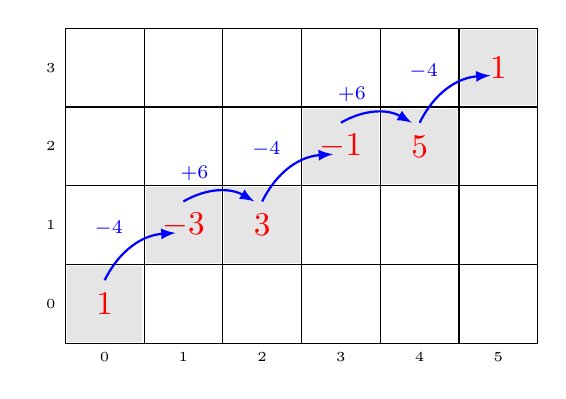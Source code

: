 \tikzstyle{arrow} = [->,>=latex,thick,blue]
\begin{tikzpicture}[scale=1]

\def\xmax{5}
\def\ymax{3}
\pgfmathsetmacro\xmaxplus{int(\xmax +1)}
\pgfmathsetmacro\ymaxplus{int(\ymax +1)}

\newcommand{\pixel}[2]{\fill[black!10] (#1-0.48,#2-0.48) rectangle ++(0.96,0.96);}

\newcommand{\cross}[3]{
\draw[black,very thick] (#1-0.2,#2)--++(0.4,0);
\draw[black,very thick] (#1,#2-0.2)--++(0,0.4);
\node[black, below right] at (#1,#2) {#3};
}

\draw[thin,xshift=-0.5cm,yshift=-0.5cm] (0,0) grid (\xmaxplus,\ymaxplus);

%\draw[arrow,thick] (0,0)--(\xmax+1,0) node[right]{$i$};
%\draw[arrow,thick] (0,0)--(0,\ymax+1) node[above]{$j$};

\foreach \x in {0,...,\xmax}{
    \node[below] at (\x,-0.5) {\tiny $\x$};
}
\foreach \y in {0,...,\ymax}{
    \node[left] at (-0.5,\y) {\tiny $\y$};
}

% Pixel of the segments from (0,0) to (a,b)
\pgfmathsetmacro\a{\xmax}
\pgfmathsetmacro\b{\ymax}

% \foreach \i in {0,...,\a}{
%   \pgfmathtruncatemacro\j{round(\i*\b/\a-0.01)};
%   \pixel{\i}{\j}; 
% } 

% Rk : the "-0.01" is because round(0.5)=1 and we want round(0.5)=0

%\cross{0}{0}{$\mathbf{A}$};
%\cross{\a}{\b}{$\mathbf{B}$};

\pixel{0}{0};
\pixel{1}{1};
\pixel{2}{1};
\pixel{3}{2};
\pixel{4}{2};
\pixel{5}{3};

\node[red,scale=1.2] at (0,0) {$1$};
\draw[arrow] (0,0.3) to[bend left]node[midway, above left] {\scriptsize $-4$} ++(0.9,0.6) ;
\node[red,scale=1.2] at (1,1) {$-3$};
\draw[arrow] (1,1.3) to[bend left] node[midway, above left] {\scriptsize $+6$} ++(0.9,0) ;
\node[red,scale=1.2] at (2,1) {$3$};
\draw[arrow] (2,1.3) to[bend left]node[midway, above left] {\scriptsize $-4$} ++(0.9,0.6) ;
\node[red,scale=1.2] at (3,2) {$-1$};
\draw[arrow] (3,2.3) to[bend left] node[midway, above left] {\scriptsize $+6$} ++(0.9,0) ;
\node[red,scale=1.2] at (4,2) {$5$};
\draw[arrow] (4,2.3) to[bend left]node[midway, above left] {\scriptsize $-4$} ++(0.9,0.6) ;
\node[red,scale=1.2] at (5,3) {$1$};



\end{tikzpicture}